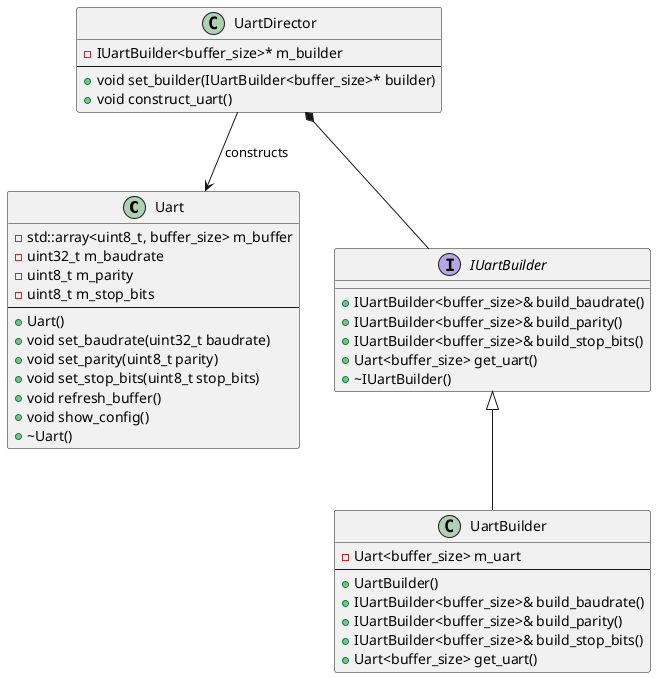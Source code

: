 @startuml BuilderPattern

class Uart {
    - std::array<uint8_t, buffer_size> m_buffer
    - uint32_t m_baudrate
    - uint8_t m_parity
    - uint8_t m_stop_bits
    --
    + Uart()
    + void set_baudrate(uint32_t baudrate)
    + void set_parity(uint8_t parity)
    + void set_stop_bits(uint8_t stop_bits)
    + void refresh_buffer()
    + void show_config()
    + ~Uart()
}

interface IUartBuilder {
    + IUartBuilder<buffer_size>& build_baudrate()
    + IUartBuilder<buffer_size>& build_parity()
    + IUartBuilder<buffer_size>& build_stop_bits()
    + Uart<buffer_size> get_uart()
    + ~IUartBuilder()
}

class UartBuilder {
    - Uart<buffer_size> m_uart
    --
    + UartBuilder()
    + IUartBuilder<buffer_size>& build_baudrate()
    + IUartBuilder<buffer_size>& build_parity()
    + IUartBuilder<buffer_size>& build_stop_bits()
    + Uart<buffer_size> get_uart()
}

class UartDirector {
    - IUartBuilder<buffer_size>* m_builder
    --
    + void set_builder(IUartBuilder<buffer_size>* builder)
    + void construct_uart()
}

IUartBuilder <|-- UartBuilder
UartDirector *-- IUartBuilder
UartDirector --> Uart : constructs

@enduml

